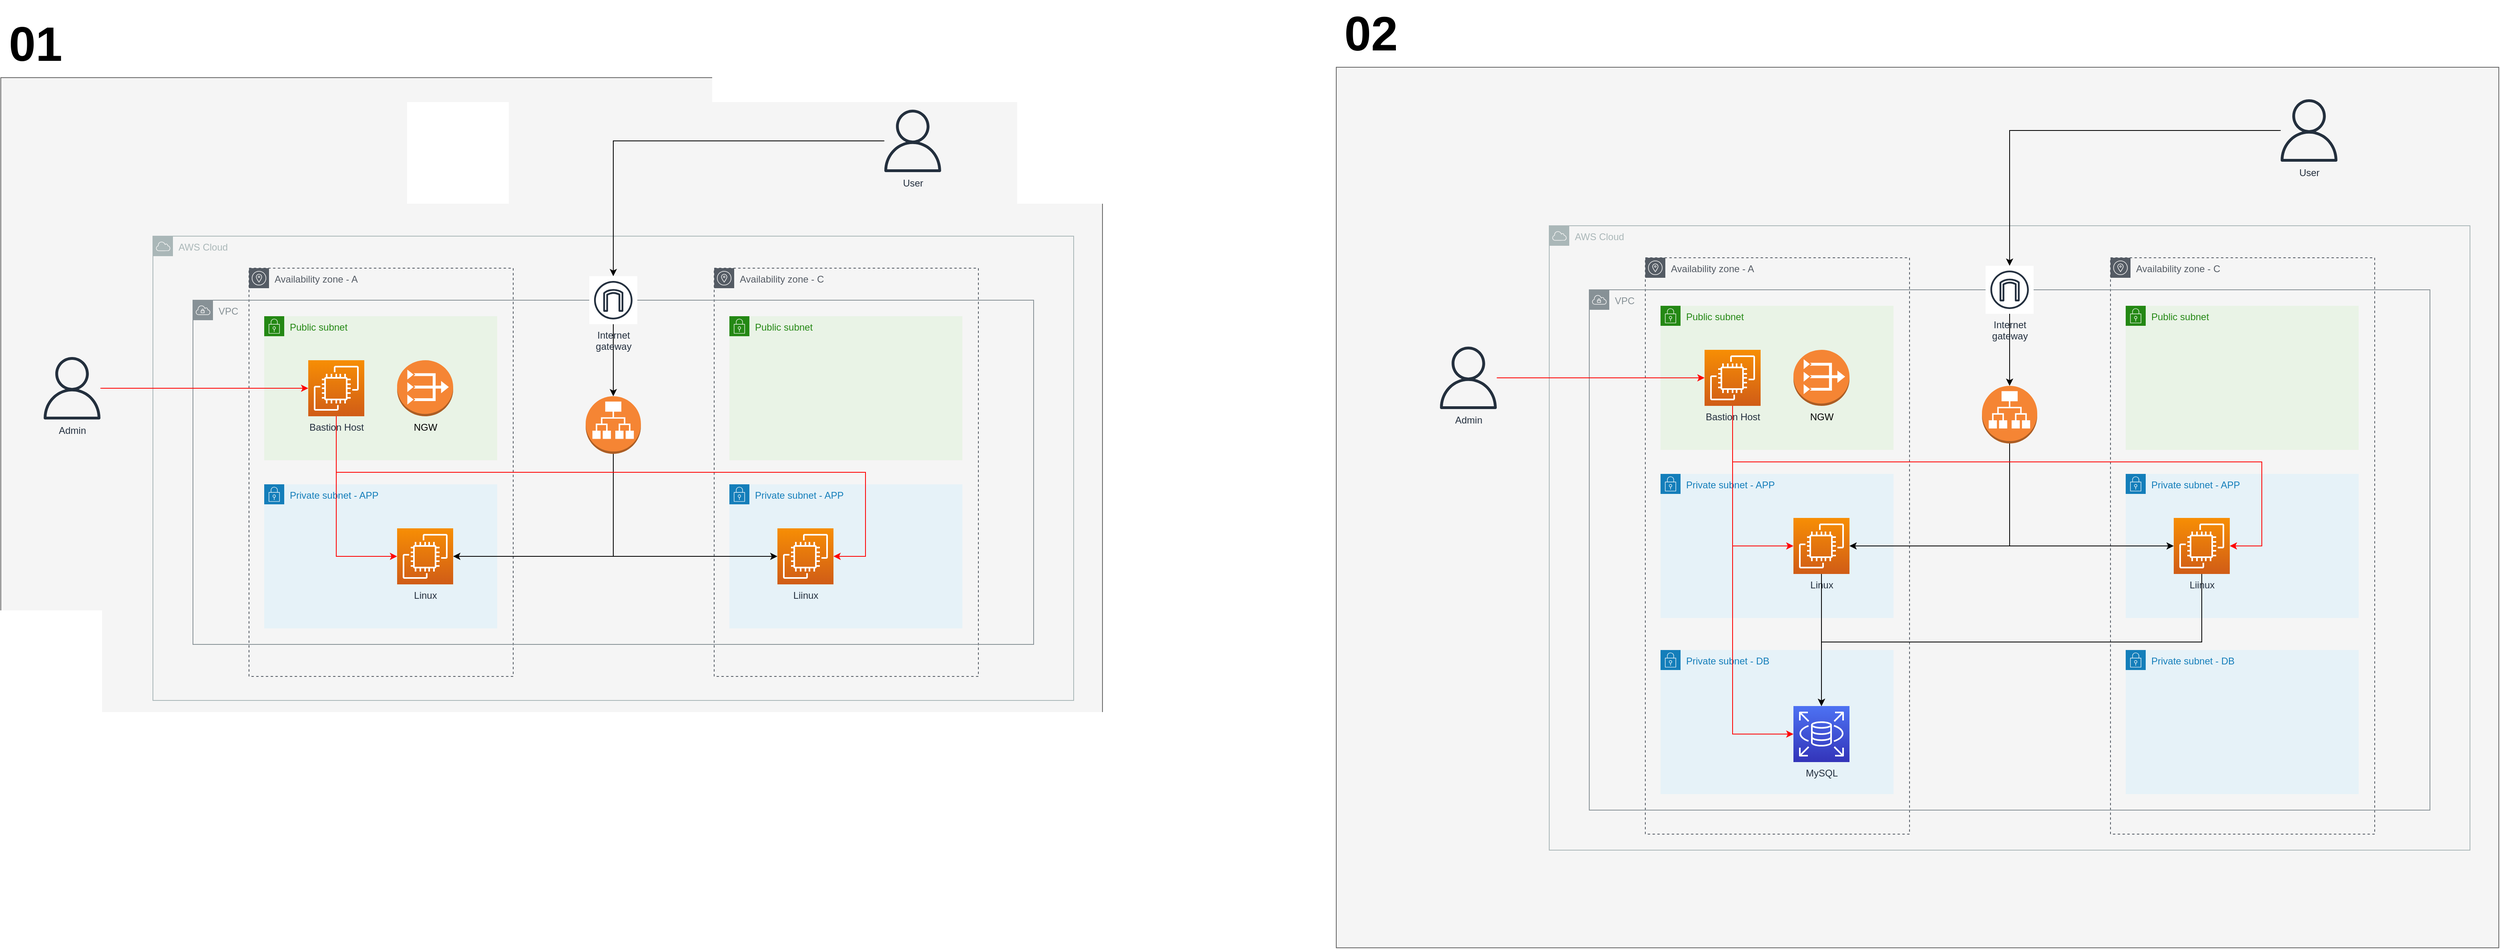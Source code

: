 <mxfile version="21.2.8" type="device">
  <diagram name="페이지-1" id="UEGqiDMnYY9kvrPKGgLa">
    <mxGraphModel dx="2178" dy="1658" grid="0" gridSize="10" guides="1" tooltips="1" connect="1" arrows="1" fold="1" page="0" pageScale="1" pageWidth="827" pageHeight="1169" math="0" shadow="0">
      <root>
        <mxCell id="0" />
        <mxCell id="1" parent="0" />
        <mxCell id="ZVSCN9xDgLYhxFrU7tSz-2" value="" style="rounded=0;whiteSpace=wrap;html=1;fillColor=#f5f5f5;strokeColor=#666666;fontColor=#333333;" parent="1" vertex="1">
          <mxGeometry x="20" y="-118" width="1376" height="838" as="geometry" />
        </mxCell>
        <mxCell id="erTY3rkiZPMNDvn_50gr-40" value="AWS Cloud" style="sketch=0;outlineConnect=0;gradientColor=none;html=1;whiteSpace=wrap;fontSize=12;fontStyle=0;shape=mxgraph.aws4.group;grIcon=mxgraph.aws4.group_aws_cloud;strokeColor=#AAB7B8;fillColor=none;verticalAlign=top;align=left;spacingLeft=30;fontColor=#AAB7B8;dashed=0;" parent="1" vertex="1">
          <mxGeometry x="210" y="80" width="1150" height="580" as="geometry" />
        </mxCell>
        <mxCell id="erTY3rkiZPMNDvn_50gr-24" value="Availability zone - C" style="sketch=0;outlineConnect=0;gradientColor=none;html=1;whiteSpace=wrap;fontSize=12;fontStyle=0;shape=mxgraph.aws4.group;grIcon=mxgraph.aws4.group_availability_zone;strokeColor=#545B64;fillColor=none;verticalAlign=top;align=left;spacingLeft=30;fontColor=#545B64;dashed=1;" parent="1" vertex="1">
          <mxGeometry x="911" y="120" width="330" height="510" as="geometry" />
        </mxCell>
        <mxCell id="erTY3rkiZPMNDvn_50gr-15" value="Availability zone - A" style="sketch=0;outlineConnect=0;gradientColor=none;html=1;whiteSpace=wrap;fontSize=12;fontStyle=0;shape=mxgraph.aws4.group;grIcon=mxgraph.aws4.group_availability_zone;strokeColor=#545B64;fillColor=none;verticalAlign=top;align=left;spacingLeft=30;fontColor=#545B64;dashed=1;" parent="1" vertex="1">
          <mxGeometry x="330" y="120" width="330" height="510" as="geometry" />
        </mxCell>
        <mxCell id="erTY3rkiZPMNDvn_50gr-16" value="VPC" style="sketch=0;outlineConnect=0;gradientColor=none;html=1;whiteSpace=wrap;fontSize=12;fontStyle=0;shape=mxgraph.aws4.group;grIcon=mxgraph.aws4.group_vpc;strokeColor=#879196;fillColor=none;verticalAlign=top;align=left;spacingLeft=30;fontColor=#879196;dashed=0;" parent="1" vertex="1">
          <mxGeometry x="260" y="160" width="1050" height="430" as="geometry" />
        </mxCell>
        <mxCell id="erTY3rkiZPMNDvn_50gr-1" value="Private subnet - APP" style="points=[[0,0],[0.25,0],[0.5,0],[0.75,0],[1,0],[1,0.25],[1,0.5],[1,0.75],[1,1],[0.75,1],[0.5,1],[0.25,1],[0,1],[0,0.75],[0,0.5],[0,0.25]];outlineConnect=0;gradientColor=none;html=1;whiteSpace=wrap;fontSize=12;fontStyle=0;container=1;pointerEvents=0;collapsible=0;recursiveResize=0;shape=mxgraph.aws4.group;grIcon=mxgraph.aws4.group_security_group;grStroke=0;strokeColor=#147EBA;fillColor=#E6F2F8;verticalAlign=top;align=left;spacingLeft=30;fontColor=#147EBA;dashed=0;" parent="1" vertex="1">
          <mxGeometry x="349" y="390" width="291" height="180" as="geometry" />
        </mxCell>
        <mxCell id="erTY3rkiZPMNDvn_50gr-9" value="Linux" style="sketch=0;points=[[0,0,0],[0.25,0,0],[0.5,0,0],[0.75,0,0],[1,0,0],[0,1,0],[0.25,1,0],[0.5,1,0],[0.75,1,0],[1,1,0],[0,0.25,0],[0,0.5,0],[0,0.75,0],[1,0.25,0],[1,0.5,0],[1,0.75,0]];outlineConnect=0;fontColor=#232F3E;gradientColor=#F78E04;gradientDirection=north;fillColor=#D05C17;strokeColor=#ffffff;dashed=0;verticalLabelPosition=bottom;verticalAlign=top;align=center;html=1;fontSize=12;fontStyle=0;shape=mxgraph.aws4.resourceIcon;resIcon=mxgraph.aws4.ec2;" parent="erTY3rkiZPMNDvn_50gr-1" vertex="1">
          <mxGeometry x="166" y="55" width="70" height="70" as="geometry" />
        </mxCell>
        <mxCell id="erTY3rkiZPMNDvn_50gr-2" value="Public subnet" style="points=[[0,0],[0.25,0],[0.5,0],[0.75,0],[1,0],[1,0.25],[1,0.5],[1,0.75],[1,1],[0.75,1],[0.5,1],[0.25,1],[0,1],[0,0.75],[0,0.5],[0,0.25]];outlineConnect=0;gradientColor=none;html=1;whiteSpace=wrap;fontSize=12;fontStyle=0;container=1;pointerEvents=0;collapsible=0;recursiveResize=0;shape=mxgraph.aws4.group;grIcon=mxgraph.aws4.group_security_group;grStroke=0;strokeColor=#248814;fillColor=#E9F3E6;verticalAlign=top;align=left;spacingLeft=30;fontColor=#248814;dashed=0;" parent="1" vertex="1">
          <mxGeometry x="349" y="180" width="291" height="180" as="geometry" />
        </mxCell>
        <mxCell id="erTY3rkiZPMNDvn_50gr-7" value="Bastion Host" style="sketch=0;points=[[0,0,0],[0.25,0,0],[0.5,0,0],[0.75,0,0],[1,0,0],[0,1,0],[0.25,1,0],[0.5,1,0],[0.75,1,0],[1,1,0],[0,0.25,0],[0,0.5,0],[0,0.75,0],[1,0.25,0],[1,0.5,0],[1,0.75,0]];outlineConnect=0;fontColor=#232F3E;gradientColor=#F78E04;gradientDirection=north;fillColor=#D05C17;strokeColor=#ffffff;dashed=0;verticalLabelPosition=bottom;verticalAlign=top;align=center;html=1;fontSize=12;fontStyle=0;aspect=fixed;shape=mxgraph.aws4.resourceIcon;resIcon=mxgraph.aws4.ec2;" parent="erTY3rkiZPMNDvn_50gr-2" vertex="1">
          <mxGeometry x="55" y="55" width="70" height="70" as="geometry" />
        </mxCell>
        <mxCell id="erTY3rkiZPMNDvn_50gr-8" value="NGW" style="outlineConnect=0;dashed=0;verticalLabelPosition=bottom;verticalAlign=top;align=center;html=1;shape=mxgraph.aws3.vpc_nat_gateway;fillColor=#F58534;gradientColor=none;" parent="erTY3rkiZPMNDvn_50gr-2" vertex="1">
          <mxGeometry x="166" y="55" width="70" height="70" as="geometry" />
        </mxCell>
        <mxCell id="erTY3rkiZPMNDvn_50gr-17" value="Private subnet - APP" style="points=[[0,0],[0.25,0],[0.5,0],[0.75,0],[1,0],[1,0.25],[1,0.5],[1,0.75],[1,1],[0.75,1],[0.5,1],[0.25,1],[0,1],[0,0.75],[0,0.5],[0,0.25]];outlineConnect=0;gradientColor=none;html=1;whiteSpace=wrap;fontSize=12;fontStyle=0;container=1;pointerEvents=0;collapsible=0;recursiveResize=0;shape=mxgraph.aws4.group;grIcon=mxgraph.aws4.group_security_group;grStroke=0;strokeColor=#147EBA;fillColor=#E6F2F8;verticalAlign=top;align=left;spacingLeft=30;fontColor=#147EBA;dashed=0;" parent="1" vertex="1">
          <mxGeometry x="930" y="390" width="291" height="180" as="geometry" />
        </mxCell>
        <mxCell id="erTY3rkiZPMNDvn_50gr-18" value="Liinux" style="sketch=0;points=[[0,0,0],[0.25,0,0],[0.5,0,0],[0.75,0,0],[1,0,0],[0,1,0],[0.25,1,0],[0.5,1,0],[0.75,1,0],[1,1,0],[0,0.25,0],[0,0.5,0],[0,0.75,0],[1,0.25,0],[1,0.5,0],[1,0.75,0]];outlineConnect=0;fontColor=#232F3E;gradientColor=#F78E04;gradientDirection=north;fillColor=#D05C17;strokeColor=#ffffff;dashed=0;verticalLabelPosition=bottom;verticalAlign=top;align=center;html=1;fontSize=12;fontStyle=0;shape=mxgraph.aws4.resourceIcon;resIcon=mxgraph.aws4.ec2;" parent="erTY3rkiZPMNDvn_50gr-17" vertex="1">
          <mxGeometry x="60" y="55" width="70" height="70" as="geometry" />
        </mxCell>
        <mxCell id="erTY3rkiZPMNDvn_50gr-19" value="Public subnet" style="points=[[0,0],[0.25,0],[0.5,0],[0.75,0],[1,0],[1,0.25],[1,0.5],[1,0.75],[1,1],[0.75,1],[0.5,1],[0.25,1],[0,1],[0,0.75],[0,0.5],[0,0.25]];outlineConnect=0;gradientColor=none;html=1;whiteSpace=wrap;fontSize=12;fontStyle=0;container=1;pointerEvents=0;collapsible=0;recursiveResize=0;shape=mxgraph.aws4.group;grIcon=mxgraph.aws4.group_security_group;grStroke=0;strokeColor=#248814;fillColor=#E9F3E6;verticalAlign=top;align=left;spacingLeft=30;fontColor=#248814;dashed=0;" parent="1" vertex="1">
          <mxGeometry x="930" y="180" width="291" height="180" as="geometry" />
        </mxCell>
        <mxCell id="erTY3rkiZPMNDvn_50gr-27" style="edgeStyle=orthogonalEdgeStyle;rounded=0;orthogonalLoop=1;jettySize=auto;html=1;" parent="1" source="erTY3rkiZPMNDvn_50gr-25" target="erTY3rkiZPMNDvn_50gr-26" edge="1">
          <mxGeometry relative="1" as="geometry" />
        </mxCell>
        <mxCell id="erTY3rkiZPMNDvn_50gr-30" style="edgeStyle=orthogonalEdgeStyle;rounded=0;orthogonalLoop=1;jettySize=auto;html=1;entryX=1;entryY=0.5;entryDx=0;entryDy=0;entryPerimeter=0;exitX=0.5;exitY=1;exitDx=0;exitDy=0;exitPerimeter=0;" parent="1" source="erTY3rkiZPMNDvn_50gr-26" target="erTY3rkiZPMNDvn_50gr-9" edge="1">
          <mxGeometry relative="1" as="geometry" />
        </mxCell>
        <mxCell id="erTY3rkiZPMNDvn_50gr-32" style="edgeStyle=orthogonalEdgeStyle;rounded=0;orthogonalLoop=1;jettySize=auto;html=1;exitX=0.5;exitY=1;exitDx=0;exitDy=0;exitPerimeter=0;entryX=0;entryY=0.5;entryDx=0;entryDy=0;entryPerimeter=0;" parent="1" source="erTY3rkiZPMNDvn_50gr-26" target="erTY3rkiZPMNDvn_50gr-18" edge="1">
          <mxGeometry relative="1" as="geometry" />
        </mxCell>
        <mxCell id="erTY3rkiZPMNDvn_50gr-26" value="" style="outlineConnect=0;dashed=0;verticalLabelPosition=bottom;verticalAlign=top;align=center;html=1;shape=mxgraph.aws3.application_load_balancer;fillColor=#F58534;gradientColor=none;" parent="1" vertex="1">
          <mxGeometry x="750.5" y="280" width="69" height="72" as="geometry" />
        </mxCell>
        <mxCell id="erTY3rkiZPMNDvn_50gr-35" style="edgeStyle=orthogonalEdgeStyle;rounded=0;orthogonalLoop=1;jettySize=auto;html=1;entryX=0;entryY=0.5;entryDx=0;entryDy=0;entryPerimeter=0;exitX=0.5;exitY=1;exitDx=0;exitDy=0;exitPerimeter=0;fillColor=#f8cecc;strokeColor=#FF0000;" parent="1" source="erTY3rkiZPMNDvn_50gr-7" target="erTY3rkiZPMNDvn_50gr-9" edge="1">
          <mxGeometry relative="1" as="geometry" />
        </mxCell>
        <mxCell id="erTY3rkiZPMNDvn_50gr-37" style="edgeStyle=orthogonalEdgeStyle;rounded=0;orthogonalLoop=1;jettySize=auto;html=1;entryX=1;entryY=0.5;entryDx=0;entryDy=0;entryPerimeter=0;fillColor=#f8cecc;strokeColor=#FF0000;exitX=0.5;exitY=1;exitDx=0;exitDy=0;exitPerimeter=0;" parent="1" source="erTY3rkiZPMNDvn_50gr-7" target="erTY3rkiZPMNDvn_50gr-18" edge="1">
          <mxGeometry relative="1" as="geometry">
            <Array as="points">
              <mxPoint x="439" y="375" />
              <mxPoint x="1100" y="375" />
              <mxPoint x="1100" y="480" />
            </Array>
          </mxGeometry>
        </mxCell>
        <mxCell id="erTY3rkiZPMNDvn_50gr-39" style="edgeStyle=orthogonalEdgeStyle;rounded=0;orthogonalLoop=1;jettySize=auto;html=1;strokeColor=#FF0000;" parent="1" source="erTY3rkiZPMNDvn_50gr-38" target="erTY3rkiZPMNDvn_50gr-7" edge="1">
          <mxGeometry relative="1" as="geometry" />
        </mxCell>
        <mxCell id="erTY3rkiZPMNDvn_50gr-38" value="Admin" style="sketch=0;outlineConnect=0;fontColor=#232F3E;gradientColor=none;fillColor=#232F3D;strokeColor=none;dashed=0;verticalLabelPosition=bottom;verticalAlign=top;align=center;html=1;fontSize=12;fontStyle=0;aspect=fixed;pointerEvents=1;shape=mxgraph.aws4.user;" parent="1" vertex="1">
          <mxGeometry x="70" y="231" width="78" height="78" as="geometry" />
        </mxCell>
        <mxCell id="erTY3rkiZPMNDvn_50gr-47" style="edgeStyle=orthogonalEdgeStyle;rounded=0;orthogonalLoop=1;jettySize=auto;html=1;" parent="1" source="erTY3rkiZPMNDvn_50gr-45" target="erTY3rkiZPMNDvn_50gr-25" edge="1">
          <mxGeometry relative="1" as="geometry">
            <mxPoint x="782" y="113" as="targetPoint" />
          </mxGeometry>
        </mxCell>
        <mxCell id="erTY3rkiZPMNDvn_50gr-45" value="User" style="sketch=0;outlineConnect=0;fontColor=#232F3E;gradientColor=none;fillColor=#232F3D;strokeColor=none;dashed=0;verticalLabelPosition=bottom;verticalAlign=top;align=center;html=1;fontSize=12;fontStyle=0;aspect=fixed;pointerEvents=1;shape=mxgraph.aws4.user;" parent="1" vertex="1">
          <mxGeometry x="1120" y="-78" width="78" height="78" as="geometry" />
        </mxCell>
        <mxCell id="erTY3rkiZPMNDvn_50gr-25" value="Internet&#xa;gateway" style="sketch=0;outlineConnect=0;fontColor=#232F3E;gradientColor=none;strokeColor=#232F3E;fillColor=#ffffff;dashed=0;verticalLabelPosition=bottom;verticalAlign=top;align=center;html=1;fontSize=12;fontStyle=0;aspect=fixed;shape=mxgraph.aws4.resourceIcon;resIcon=mxgraph.aws4.internet_gateway;" parent="1" vertex="1">
          <mxGeometry x="755" y="130" width="60" height="60" as="geometry" />
        </mxCell>
        <mxCell id="ZVSCN9xDgLYhxFrU7tSz-1" value="01" style="text;html=1;align=center;verticalAlign=middle;resizable=0;points=[];autosize=1;strokeColor=none;fillColor=none;fontSize=60;fontStyle=1" parent="1" vertex="1">
          <mxGeometry x="20" y="-202" width="85" height="84" as="geometry" />
        </mxCell>
        <mxCell id="UnpQFfKGQ76841JlqXMZ-1" value="" style="rounded=0;whiteSpace=wrap;html=1;fillColor=#f5f5f5;strokeColor=#666666;fontColor=#333333;" vertex="1" parent="1">
          <mxGeometry x="1688" y="-131" width="1452" height="1100" as="geometry" />
        </mxCell>
        <mxCell id="UnpQFfKGQ76841JlqXMZ-2" value="AWS Cloud" style="sketch=0;outlineConnect=0;gradientColor=none;html=1;whiteSpace=wrap;fontSize=12;fontStyle=0;shape=mxgraph.aws4.group;grIcon=mxgraph.aws4.group_aws_cloud;strokeColor=#AAB7B8;fillColor=none;verticalAlign=top;align=left;spacingLeft=30;fontColor=#AAB7B8;dashed=0;" vertex="1" parent="1">
          <mxGeometry x="1954" y="67" width="1150" height="780" as="geometry" />
        </mxCell>
        <mxCell id="UnpQFfKGQ76841JlqXMZ-3" value="Availability zone - C" style="sketch=0;outlineConnect=0;gradientColor=none;html=1;whiteSpace=wrap;fontSize=12;fontStyle=0;shape=mxgraph.aws4.group;grIcon=mxgraph.aws4.group_availability_zone;strokeColor=#545B64;fillColor=none;verticalAlign=top;align=left;spacingLeft=30;fontColor=#545B64;dashed=1;" vertex="1" parent="1">
          <mxGeometry x="2655" y="107" width="330" height="720" as="geometry" />
        </mxCell>
        <mxCell id="UnpQFfKGQ76841JlqXMZ-4" value="Availability zone - A" style="sketch=0;outlineConnect=0;gradientColor=none;html=1;whiteSpace=wrap;fontSize=12;fontStyle=0;shape=mxgraph.aws4.group;grIcon=mxgraph.aws4.group_availability_zone;strokeColor=#545B64;fillColor=none;verticalAlign=top;align=left;spacingLeft=30;fontColor=#545B64;dashed=1;" vertex="1" parent="1">
          <mxGeometry x="2074" y="107" width="330" height="720" as="geometry" />
        </mxCell>
        <mxCell id="UnpQFfKGQ76841JlqXMZ-5" value="VPC" style="sketch=0;outlineConnect=0;gradientColor=none;html=1;whiteSpace=wrap;fontSize=12;fontStyle=0;shape=mxgraph.aws4.group;grIcon=mxgraph.aws4.group_vpc;strokeColor=#879196;fillColor=none;verticalAlign=top;align=left;spacingLeft=30;fontColor=#879196;dashed=0;" vertex="1" parent="1">
          <mxGeometry x="2004" y="147" width="1050" height="650" as="geometry" />
        </mxCell>
        <mxCell id="UnpQFfKGQ76841JlqXMZ-6" value="Private subnet - APP" style="points=[[0,0],[0.25,0],[0.5,0],[0.75,0],[1,0],[1,0.25],[1,0.5],[1,0.75],[1,1],[0.75,1],[0.5,1],[0.25,1],[0,1],[0,0.75],[0,0.5],[0,0.25]];outlineConnect=0;gradientColor=none;html=1;whiteSpace=wrap;fontSize=12;fontStyle=0;container=1;pointerEvents=0;collapsible=0;recursiveResize=0;shape=mxgraph.aws4.group;grIcon=mxgraph.aws4.group_security_group;grStroke=0;strokeColor=#147EBA;fillColor=#E6F2F8;verticalAlign=top;align=left;spacingLeft=30;fontColor=#147EBA;dashed=0;" vertex="1" parent="1">
          <mxGeometry x="2093" y="377" width="291" height="180" as="geometry" />
        </mxCell>
        <mxCell id="UnpQFfKGQ76841JlqXMZ-7" value="Linux" style="sketch=0;points=[[0,0,0],[0.25,0,0],[0.5,0,0],[0.75,0,0],[1,0,0],[0,1,0],[0.25,1,0],[0.5,1,0],[0.75,1,0],[1,1,0],[0,0.25,0],[0,0.5,0],[0,0.75,0],[1,0.25,0],[1,0.5,0],[1,0.75,0]];outlineConnect=0;fontColor=#232F3E;gradientColor=#F78E04;gradientDirection=north;fillColor=#D05C17;strokeColor=#ffffff;dashed=0;verticalLabelPosition=bottom;verticalAlign=top;align=center;html=1;fontSize=12;fontStyle=0;shape=mxgraph.aws4.resourceIcon;resIcon=mxgraph.aws4.ec2;" vertex="1" parent="UnpQFfKGQ76841JlqXMZ-6">
          <mxGeometry x="166" y="55" width="70" height="70" as="geometry" />
        </mxCell>
        <mxCell id="UnpQFfKGQ76841JlqXMZ-8" value="Public subnet" style="points=[[0,0],[0.25,0],[0.5,0],[0.75,0],[1,0],[1,0.25],[1,0.5],[1,0.75],[1,1],[0.75,1],[0.5,1],[0.25,1],[0,1],[0,0.75],[0,0.5],[0,0.25]];outlineConnect=0;gradientColor=none;html=1;whiteSpace=wrap;fontSize=12;fontStyle=0;container=1;pointerEvents=0;collapsible=0;recursiveResize=0;shape=mxgraph.aws4.group;grIcon=mxgraph.aws4.group_security_group;grStroke=0;strokeColor=#248814;fillColor=#E9F3E6;verticalAlign=top;align=left;spacingLeft=30;fontColor=#248814;dashed=0;" vertex="1" parent="1">
          <mxGeometry x="2093" y="167" width="291" height="180" as="geometry" />
        </mxCell>
        <mxCell id="UnpQFfKGQ76841JlqXMZ-9" value="Bastion Host" style="sketch=0;points=[[0,0,0],[0.25,0,0],[0.5,0,0],[0.75,0,0],[1,0,0],[0,1,0],[0.25,1,0],[0.5,1,0],[0.75,1,0],[1,1,0],[0,0.25,0],[0,0.5,0],[0,0.75,0],[1,0.25,0],[1,0.5,0],[1,0.75,0]];outlineConnect=0;fontColor=#232F3E;gradientColor=#F78E04;gradientDirection=north;fillColor=#D05C17;strokeColor=#ffffff;dashed=0;verticalLabelPosition=bottom;verticalAlign=top;align=center;html=1;fontSize=12;fontStyle=0;aspect=fixed;shape=mxgraph.aws4.resourceIcon;resIcon=mxgraph.aws4.ec2;" vertex="1" parent="UnpQFfKGQ76841JlqXMZ-8">
          <mxGeometry x="55" y="55" width="70" height="70" as="geometry" />
        </mxCell>
        <mxCell id="UnpQFfKGQ76841JlqXMZ-10" value="NGW" style="outlineConnect=0;dashed=0;verticalLabelPosition=bottom;verticalAlign=top;align=center;html=1;shape=mxgraph.aws3.vpc_nat_gateway;fillColor=#F58534;gradientColor=none;" vertex="1" parent="UnpQFfKGQ76841JlqXMZ-8">
          <mxGeometry x="166" y="55" width="70" height="70" as="geometry" />
        </mxCell>
        <mxCell id="UnpQFfKGQ76841JlqXMZ-11" value="Private subnet - DB" style="points=[[0,0],[0.25,0],[0.5,0],[0.75,0],[1,0],[1,0.25],[1,0.5],[1,0.75],[1,1],[0.75,1],[0.5,1],[0.25,1],[0,1],[0,0.75],[0,0.5],[0,0.25]];outlineConnect=0;gradientColor=none;html=1;whiteSpace=wrap;fontSize=12;fontStyle=0;container=1;pointerEvents=0;collapsible=0;recursiveResize=0;shape=mxgraph.aws4.group;grIcon=mxgraph.aws4.group_security_group;grStroke=0;strokeColor=#147EBA;fillColor=#E6F2F8;verticalAlign=top;align=left;spacingLeft=30;fontColor=#147EBA;dashed=0;" vertex="1" parent="1">
          <mxGeometry x="2093" y="597" width="291" height="180" as="geometry" />
        </mxCell>
        <mxCell id="UnpQFfKGQ76841JlqXMZ-12" value="MySQL" style="sketch=0;points=[[0,0,0],[0.25,0,0],[0.5,0,0],[0.75,0,0],[1,0,0],[0,1,0],[0.25,1,0],[0.5,1,0],[0.75,1,0],[1,1,0],[0,0.25,0],[0,0.5,0],[0,0.75,0],[1,0.25,0],[1,0.5,0],[1,0.75,0]];outlineConnect=0;fontColor=#232F3E;gradientColor=#4D72F3;gradientDirection=north;fillColor=#3334B9;strokeColor=#ffffff;dashed=0;verticalLabelPosition=bottom;verticalAlign=top;align=center;html=1;fontSize=12;fontStyle=0;aspect=fixed;shape=mxgraph.aws4.resourceIcon;resIcon=mxgraph.aws4.rds;" vertex="1" parent="UnpQFfKGQ76841JlqXMZ-11">
          <mxGeometry x="166" y="70" width="70" height="70" as="geometry" />
        </mxCell>
        <mxCell id="UnpQFfKGQ76841JlqXMZ-13" value="Private subnet - APP" style="points=[[0,0],[0.25,0],[0.5,0],[0.75,0],[1,0],[1,0.25],[1,0.5],[1,0.75],[1,1],[0.75,1],[0.5,1],[0.25,1],[0,1],[0,0.75],[0,0.5],[0,0.25]];outlineConnect=0;gradientColor=none;html=1;whiteSpace=wrap;fontSize=12;fontStyle=0;container=1;pointerEvents=0;collapsible=0;recursiveResize=0;shape=mxgraph.aws4.group;grIcon=mxgraph.aws4.group_security_group;grStroke=0;strokeColor=#147EBA;fillColor=#E6F2F8;verticalAlign=top;align=left;spacingLeft=30;fontColor=#147EBA;dashed=0;" vertex="1" parent="1">
          <mxGeometry x="2674" y="377" width="291" height="180" as="geometry" />
        </mxCell>
        <mxCell id="UnpQFfKGQ76841JlqXMZ-14" value="Liinux" style="sketch=0;points=[[0,0,0],[0.25,0,0],[0.5,0,0],[0.75,0,0],[1,0,0],[0,1,0],[0.25,1,0],[0.5,1,0],[0.75,1,0],[1,1,0],[0,0.25,0],[0,0.5,0],[0,0.75,0],[1,0.25,0],[1,0.5,0],[1,0.75,0]];outlineConnect=0;fontColor=#232F3E;gradientColor=#F78E04;gradientDirection=north;fillColor=#D05C17;strokeColor=#ffffff;dashed=0;verticalLabelPosition=bottom;verticalAlign=top;align=center;html=1;fontSize=12;fontStyle=0;shape=mxgraph.aws4.resourceIcon;resIcon=mxgraph.aws4.ec2;" vertex="1" parent="UnpQFfKGQ76841JlqXMZ-13">
          <mxGeometry x="60" y="55" width="70" height="70" as="geometry" />
        </mxCell>
        <mxCell id="UnpQFfKGQ76841JlqXMZ-15" value="Public subnet" style="points=[[0,0],[0.25,0],[0.5,0],[0.75,0],[1,0],[1,0.25],[1,0.5],[1,0.75],[1,1],[0.75,1],[0.5,1],[0.25,1],[0,1],[0,0.75],[0,0.5],[0,0.25]];outlineConnect=0;gradientColor=none;html=1;whiteSpace=wrap;fontSize=12;fontStyle=0;container=1;pointerEvents=0;collapsible=0;recursiveResize=0;shape=mxgraph.aws4.group;grIcon=mxgraph.aws4.group_security_group;grStroke=0;strokeColor=#248814;fillColor=#E9F3E6;verticalAlign=top;align=left;spacingLeft=30;fontColor=#248814;dashed=0;" vertex="1" parent="1">
          <mxGeometry x="2674" y="167" width="291" height="180" as="geometry" />
        </mxCell>
        <mxCell id="UnpQFfKGQ76841JlqXMZ-16" value="Private subnet - DB" style="points=[[0,0],[0.25,0],[0.5,0],[0.75,0],[1,0],[1,0.25],[1,0.5],[1,0.75],[1,1],[0.75,1],[0.5,1],[0.25,1],[0,1],[0,0.75],[0,0.5],[0,0.25]];outlineConnect=0;gradientColor=none;html=1;whiteSpace=wrap;fontSize=12;fontStyle=0;container=1;pointerEvents=0;collapsible=0;recursiveResize=0;shape=mxgraph.aws4.group;grIcon=mxgraph.aws4.group_security_group;grStroke=0;strokeColor=#147EBA;fillColor=#E6F2F8;verticalAlign=top;align=left;spacingLeft=30;fontColor=#147EBA;dashed=0;" vertex="1" parent="1">
          <mxGeometry x="2674" y="597" width="291" height="180" as="geometry" />
        </mxCell>
        <mxCell id="UnpQFfKGQ76841JlqXMZ-17" style="edgeStyle=orthogonalEdgeStyle;rounded=0;orthogonalLoop=1;jettySize=auto;html=1;" edge="1" parent="1" source="UnpQFfKGQ76841JlqXMZ-30" target="UnpQFfKGQ76841JlqXMZ-20">
          <mxGeometry relative="1" as="geometry" />
        </mxCell>
        <mxCell id="UnpQFfKGQ76841JlqXMZ-18" style="edgeStyle=orthogonalEdgeStyle;rounded=0;orthogonalLoop=1;jettySize=auto;html=1;entryX=1;entryY=0.5;entryDx=0;entryDy=0;entryPerimeter=0;exitX=0.5;exitY=1;exitDx=0;exitDy=0;exitPerimeter=0;" edge="1" parent="1" source="UnpQFfKGQ76841JlqXMZ-20" target="UnpQFfKGQ76841JlqXMZ-7">
          <mxGeometry relative="1" as="geometry" />
        </mxCell>
        <mxCell id="UnpQFfKGQ76841JlqXMZ-19" style="edgeStyle=orthogonalEdgeStyle;rounded=0;orthogonalLoop=1;jettySize=auto;html=1;exitX=0.5;exitY=1;exitDx=0;exitDy=0;exitPerimeter=0;entryX=0;entryY=0.5;entryDx=0;entryDy=0;entryPerimeter=0;" edge="1" parent="1" source="UnpQFfKGQ76841JlqXMZ-20" target="UnpQFfKGQ76841JlqXMZ-14">
          <mxGeometry relative="1" as="geometry" />
        </mxCell>
        <mxCell id="UnpQFfKGQ76841JlqXMZ-20" value="" style="outlineConnect=0;dashed=0;verticalLabelPosition=bottom;verticalAlign=top;align=center;html=1;shape=mxgraph.aws3.application_load_balancer;fillColor=#F58534;gradientColor=none;" vertex="1" parent="1">
          <mxGeometry x="2494.5" y="267" width="69" height="72" as="geometry" />
        </mxCell>
        <mxCell id="UnpQFfKGQ76841JlqXMZ-21" style="edgeStyle=orthogonalEdgeStyle;rounded=0;orthogonalLoop=1;jettySize=auto;html=1;exitX=0.5;exitY=1;exitDx=0;exitDy=0;exitPerimeter=0;entryX=0.5;entryY=0;entryDx=0;entryDy=0;entryPerimeter=0;" edge="1" parent="1" source="UnpQFfKGQ76841JlqXMZ-7" target="UnpQFfKGQ76841JlqXMZ-12">
          <mxGeometry relative="1" as="geometry">
            <mxPoint x="2294" y="652" as="targetPoint" />
          </mxGeometry>
        </mxCell>
        <mxCell id="UnpQFfKGQ76841JlqXMZ-22" style="edgeStyle=orthogonalEdgeStyle;rounded=0;orthogonalLoop=1;jettySize=auto;html=1;entryX=0.5;entryY=0;entryDx=0;entryDy=0;entryPerimeter=0;" edge="1" parent="1" source="UnpQFfKGQ76841JlqXMZ-14" target="UnpQFfKGQ76841JlqXMZ-12">
          <mxGeometry relative="1" as="geometry">
            <Array as="points">
              <mxPoint x="2769" y="587" />
              <mxPoint x="2294" y="587" />
            </Array>
            <mxPoint x="2294" y="652" as="targetPoint" />
          </mxGeometry>
        </mxCell>
        <mxCell id="UnpQFfKGQ76841JlqXMZ-23" style="edgeStyle=orthogonalEdgeStyle;rounded=0;orthogonalLoop=1;jettySize=auto;html=1;entryX=0;entryY=0.5;entryDx=0;entryDy=0;entryPerimeter=0;exitX=0.5;exitY=1;exitDx=0;exitDy=0;exitPerimeter=0;fillColor=#f8cecc;strokeColor=#FF0000;" edge="1" parent="1" source="UnpQFfKGQ76841JlqXMZ-9" target="UnpQFfKGQ76841JlqXMZ-7">
          <mxGeometry relative="1" as="geometry" />
        </mxCell>
        <mxCell id="UnpQFfKGQ76841JlqXMZ-24" style="edgeStyle=orthogonalEdgeStyle;rounded=0;orthogonalLoop=1;jettySize=auto;html=1;entryX=0;entryY=0.5;entryDx=0;entryDy=0;entryPerimeter=0;exitX=0.5;exitY=1;exitDx=0;exitDy=0;exitPerimeter=0;fillColor=#f8cecc;strokeColor=#FF0000;" edge="1" parent="1" source="UnpQFfKGQ76841JlqXMZ-9" target="UnpQFfKGQ76841JlqXMZ-12">
          <mxGeometry relative="1" as="geometry">
            <mxPoint x="2259" y="687" as="targetPoint" />
          </mxGeometry>
        </mxCell>
        <mxCell id="UnpQFfKGQ76841JlqXMZ-25" style="edgeStyle=orthogonalEdgeStyle;rounded=0;orthogonalLoop=1;jettySize=auto;html=1;entryX=1;entryY=0.5;entryDx=0;entryDy=0;entryPerimeter=0;fillColor=#f8cecc;strokeColor=#FF0000;exitX=0.5;exitY=1;exitDx=0;exitDy=0;exitPerimeter=0;" edge="1" parent="1" source="UnpQFfKGQ76841JlqXMZ-9" target="UnpQFfKGQ76841JlqXMZ-14">
          <mxGeometry relative="1" as="geometry">
            <Array as="points">
              <mxPoint x="2183" y="362" />
              <mxPoint x="2844" y="362" />
              <mxPoint x="2844" y="467" />
            </Array>
          </mxGeometry>
        </mxCell>
        <mxCell id="UnpQFfKGQ76841JlqXMZ-26" style="edgeStyle=orthogonalEdgeStyle;rounded=0;orthogonalLoop=1;jettySize=auto;html=1;strokeColor=#FF0000;" edge="1" parent="1" source="UnpQFfKGQ76841JlqXMZ-27" target="UnpQFfKGQ76841JlqXMZ-9">
          <mxGeometry relative="1" as="geometry" />
        </mxCell>
        <mxCell id="UnpQFfKGQ76841JlqXMZ-27" value="Admin" style="sketch=0;outlineConnect=0;fontColor=#232F3E;gradientColor=none;fillColor=#232F3D;strokeColor=none;dashed=0;verticalLabelPosition=bottom;verticalAlign=top;align=center;html=1;fontSize=12;fontStyle=0;aspect=fixed;pointerEvents=1;shape=mxgraph.aws4.user;" vertex="1" parent="1">
          <mxGeometry x="1814" y="218" width="78" height="78" as="geometry" />
        </mxCell>
        <mxCell id="UnpQFfKGQ76841JlqXMZ-28" style="edgeStyle=orthogonalEdgeStyle;rounded=0;orthogonalLoop=1;jettySize=auto;html=1;" edge="1" parent="1" source="UnpQFfKGQ76841JlqXMZ-29" target="UnpQFfKGQ76841JlqXMZ-30">
          <mxGeometry relative="1" as="geometry">
            <mxPoint x="2526" y="100" as="targetPoint" />
          </mxGeometry>
        </mxCell>
        <mxCell id="UnpQFfKGQ76841JlqXMZ-29" value="User" style="sketch=0;outlineConnect=0;fontColor=#232F3E;gradientColor=none;fillColor=#232F3D;strokeColor=none;dashed=0;verticalLabelPosition=bottom;verticalAlign=top;align=center;html=1;fontSize=12;fontStyle=0;aspect=fixed;pointerEvents=1;shape=mxgraph.aws4.user;" vertex="1" parent="1">
          <mxGeometry x="2864" y="-91" width="78" height="78" as="geometry" />
        </mxCell>
        <mxCell id="UnpQFfKGQ76841JlqXMZ-30" value="Internet&#xa;gateway" style="sketch=0;outlineConnect=0;fontColor=#232F3E;gradientColor=none;strokeColor=#232F3E;fillColor=#ffffff;dashed=0;verticalLabelPosition=bottom;verticalAlign=top;align=center;html=1;fontSize=12;fontStyle=0;aspect=fixed;shape=mxgraph.aws4.resourceIcon;resIcon=mxgraph.aws4.internet_gateway;" vertex="1" parent="1">
          <mxGeometry x="2499" y="117" width="60" height="60" as="geometry" />
        </mxCell>
        <mxCell id="UnpQFfKGQ76841JlqXMZ-31" value="02" style="text;html=1;align=center;verticalAlign=middle;resizable=0;points=[];autosize=1;strokeColor=none;fillColor=none;fontSize=60;fontStyle=1" vertex="1" parent="1">
          <mxGeometry x="1688" y="-215" width="85" height="84" as="geometry" />
        </mxCell>
      </root>
    </mxGraphModel>
  </diagram>
</mxfile>
